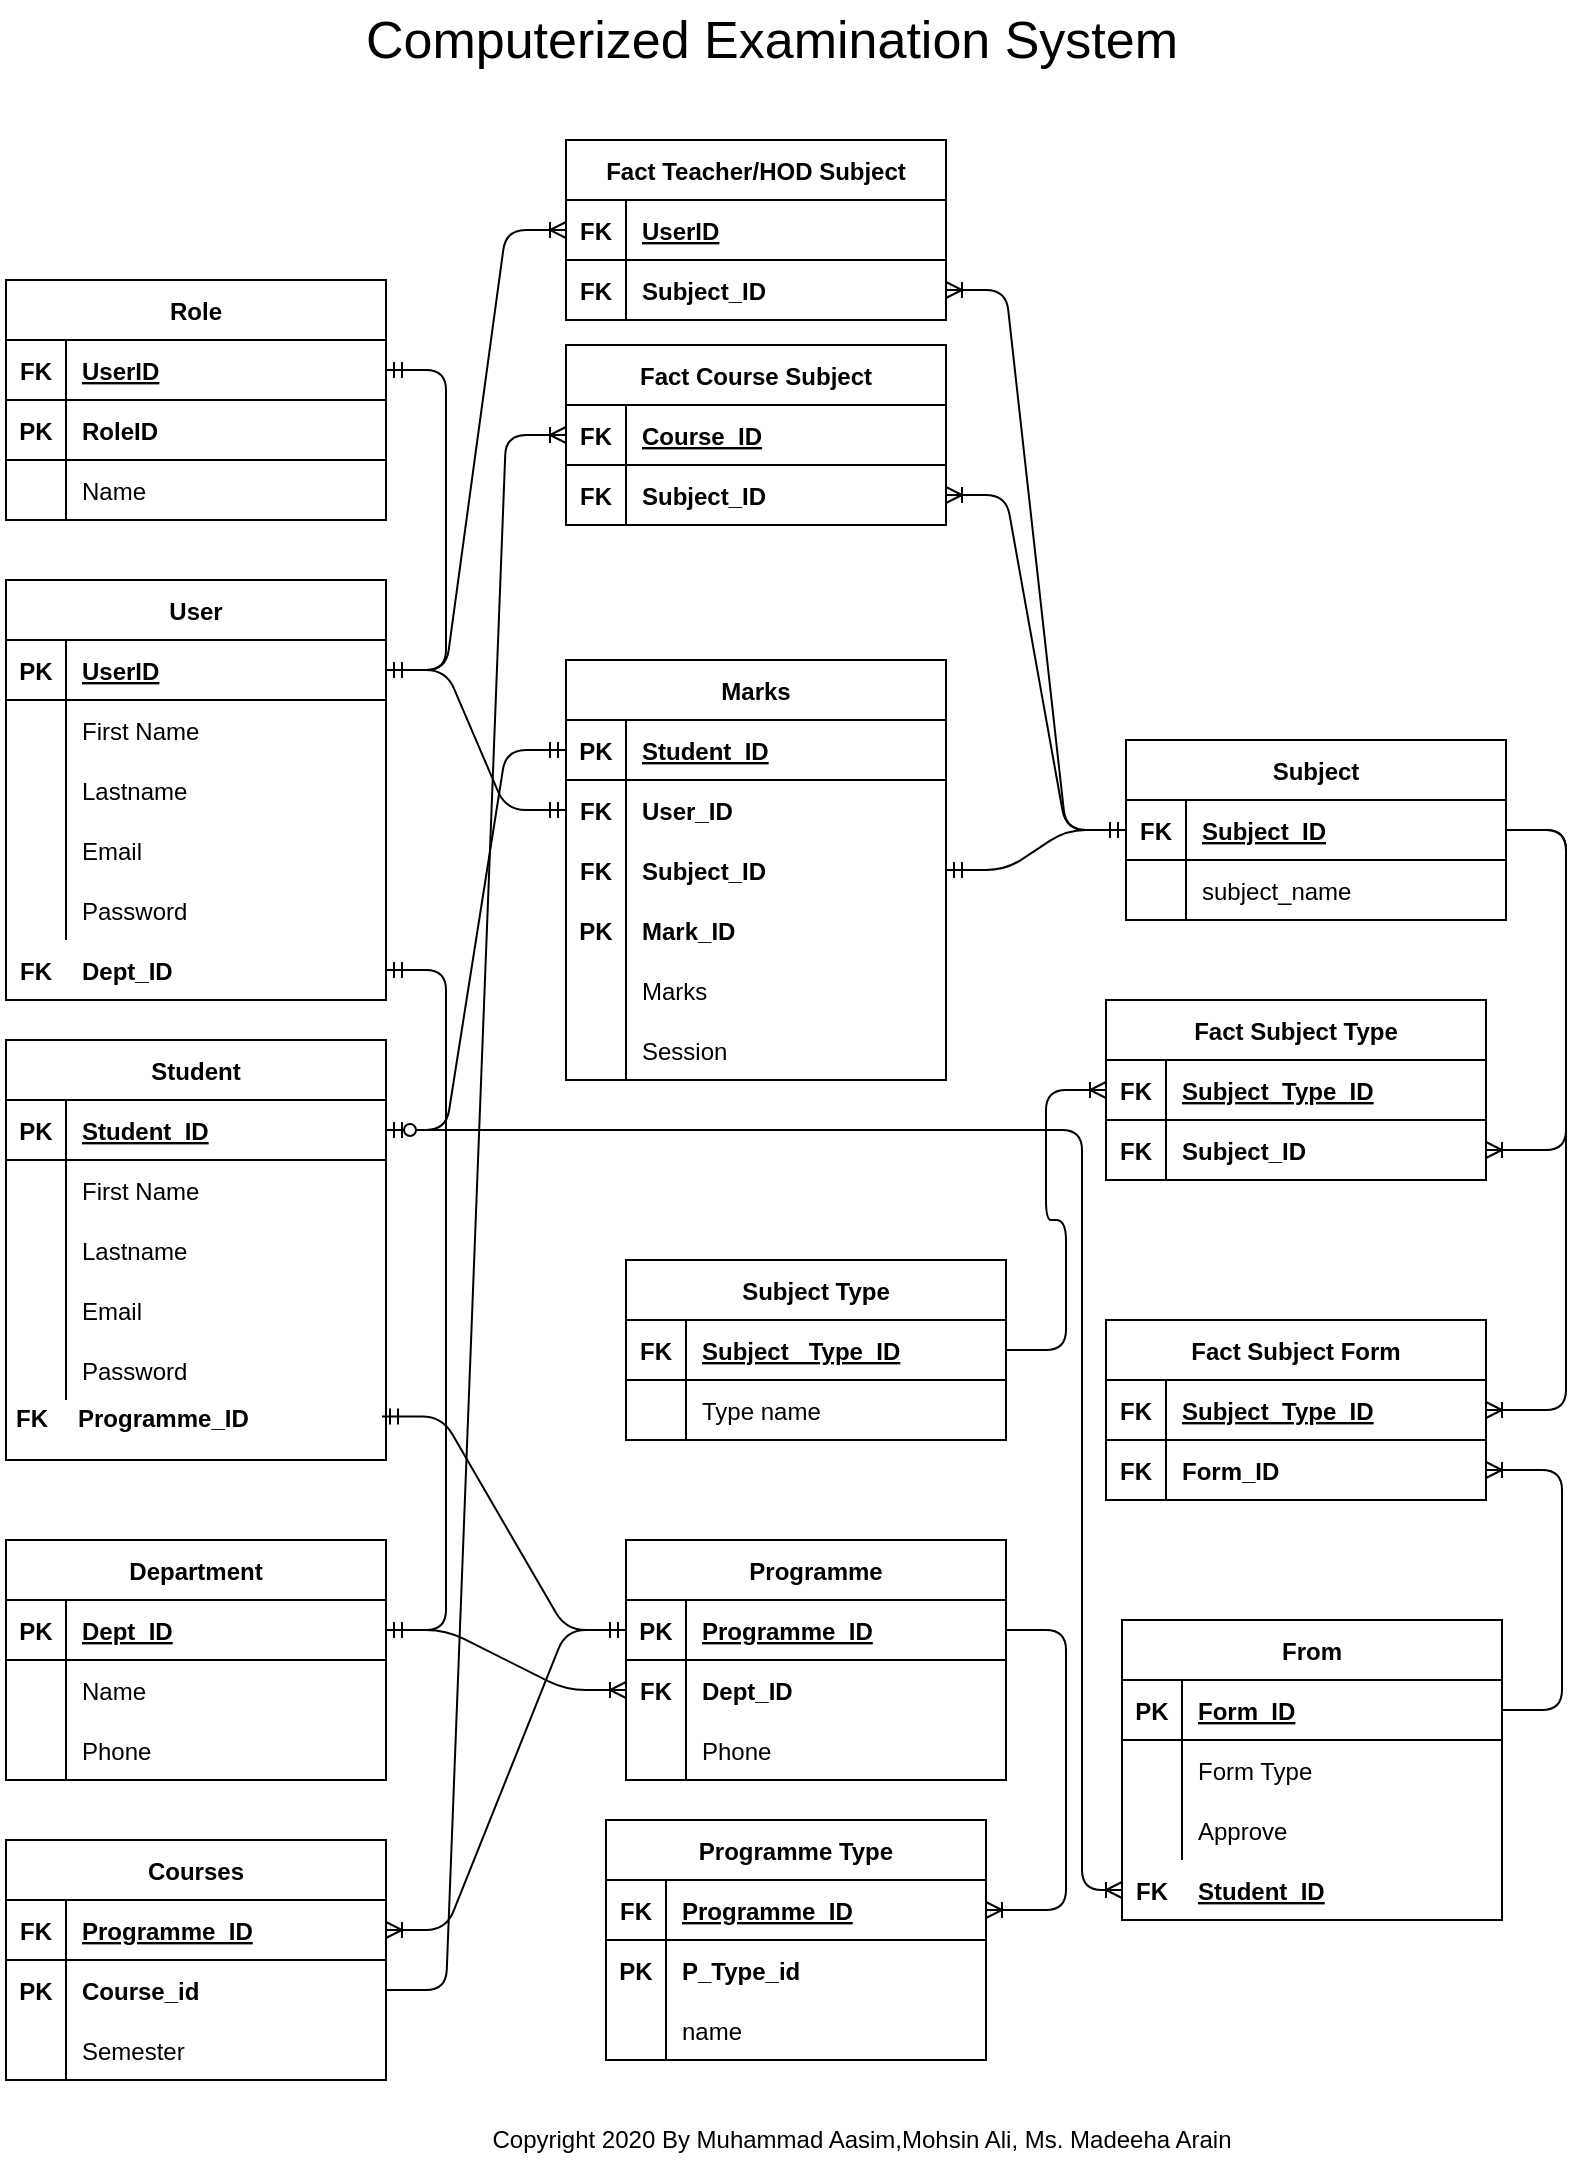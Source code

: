 <mxfile version="13.9.5" type="device"><diagram id="IFfvLTdVFarh4xmx0HeU" name="Page-1"><mxGraphModel dx="1106" dy="1825" grid="1" gridSize="10" guides="1" tooltips="1" connect="1" arrows="1" fold="1" page="1" pageScale="1" pageWidth="850" pageHeight="1100" math="0" shadow="0"><root><mxCell id="0"/><mxCell id="1" parent="0"/><mxCell id="wQqwlKFF_hwplh20HRCs-46" value="" style="group" parent="1" vertex="1" connectable="0"><mxGeometry x="53" y="-950" width="190" height="155" as="geometry"/></mxCell><mxCell id="wQqwlKFF_hwplh20HRCs-32" value="Role" style="shape=table;startSize=30;container=1;collapsible=1;childLayout=tableLayout;fixedRows=1;rowLines=0;fontStyle=1;align=center;resizeLast=1;" parent="wQqwlKFF_hwplh20HRCs-46" vertex="1"><mxGeometry width="190" height="120" as="geometry"/></mxCell><mxCell id="wQqwlKFF_hwplh20HRCs-33" value="" style="shape=partialRectangle;collapsible=0;dropTarget=0;pointerEvents=0;fillColor=none;top=0;left=0;bottom=1;right=0;points=[[0,0.5],[1,0.5]];portConstraint=eastwest;" parent="wQqwlKFF_hwplh20HRCs-32" vertex="1"><mxGeometry y="30" width="190" height="30" as="geometry"/></mxCell><mxCell id="wQqwlKFF_hwplh20HRCs-34" value="FK" style="shape=partialRectangle;connectable=0;fillColor=none;top=0;left=0;bottom=0;right=0;fontStyle=1;overflow=hidden;" parent="wQqwlKFF_hwplh20HRCs-33" vertex="1"><mxGeometry width="30" height="30" as="geometry"/></mxCell><mxCell id="wQqwlKFF_hwplh20HRCs-35" value="UserID" style="shape=partialRectangle;connectable=0;fillColor=none;top=0;left=0;bottom=0;right=0;align=left;spacingLeft=6;fontStyle=5;overflow=hidden;" parent="wQqwlKFF_hwplh20HRCs-33" vertex="1"><mxGeometry x="30" width="160" height="30" as="geometry"/></mxCell><mxCell id="wQqwlKFF_hwplh20HRCs-36" value="" style="shape=partialRectangle;collapsible=0;dropTarget=0;pointerEvents=0;fillColor=none;top=0;left=0;bottom=0;right=0;points=[[0,0.5],[1,0.5]];portConstraint=eastwest;" parent="wQqwlKFF_hwplh20HRCs-32" vertex="1"><mxGeometry y="60" width="190" height="30" as="geometry"/></mxCell><mxCell id="wQqwlKFF_hwplh20HRCs-37" value="PK" style="shape=partialRectangle;connectable=0;fillColor=none;top=0;left=0;bottom=0;right=0;editable=1;overflow=hidden;fontStyle=1" parent="wQqwlKFF_hwplh20HRCs-36" vertex="1"><mxGeometry width="30" height="30" as="geometry"/></mxCell><mxCell id="wQqwlKFF_hwplh20HRCs-38" value="RoleID" style="shape=partialRectangle;connectable=0;fillColor=none;top=0;left=0;bottom=0;right=0;align=left;spacingLeft=6;overflow=hidden;fontStyle=1" parent="wQqwlKFF_hwplh20HRCs-36" vertex="1"><mxGeometry x="30" width="160" height="30" as="geometry"/></mxCell><mxCell id="wQqwlKFF_hwplh20HRCs-39" value="" style="shape=partialRectangle;collapsible=0;dropTarget=0;pointerEvents=0;fillColor=none;top=0;left=0;bottom=0;right=0;points=[[0,0.5],[1,0.5]];portConstraint=eastwest;" parent="wQqwlKFF_hwplh20HRCs-32" vertex="1"><mxGeometry y="90" width="190" height="30" as="geometry"/></mxCell><mxCell id="wQqwlKFF_hwplh20HRCs-40" value="" style="shape=partialRectangle;connectable=0;fillColor=none;top=0;left=0;bottom=0;right=0;editable=1;overflow=hidden;" parent="wQqwlKFF_hwplh20HRCs-39" vertex="1"><mxGeometry width="30" height="30" as="geometry"/></mxCell><mxCell id="wQqwlKFF_hwplh20HRCs-41" value="Name" style="shape=partialRectangle;connectable=0;fillColor=none;top=0;left=0;bottom=0;right=0;align=left;spacingLeft=6;overflow=hidden;" parent="wQqwlKFF_hwplh20HRCs-39" vertex="1"><mxGeometry x="30" width="160" height="30" as="geometry"/></mxCell><mxCell id="wQqwlKFF_hwplh20HRCs-45" value="" style="line;strokeWidth=1;rotatable=0;dashed=0;labelPosition=right;align=left;verticalAlign=middle;spacingTop=0;spacingLeft=6;points=[];portConstraint=eastwest;" parent="wQqwlKFF_hwplh20HRCs-46" vertex="1"><mxGeometry y="25" width="190" height="130" as="geometry"/></mxCell><mxCell id="wQqwlKFF_hwplh20HRCs-48" value="" style="edgeStyle=entityRelationEdgeStyle;fontSize=12;html=1;endArrow=ERmandOne;startArrow=ERmandOne;" parent="1" source="wQqwlKFF_hwplh20HRCs-20" target="wQqwlKFF_hwplh20HRCs-33" edge="1"><mxGeometry width="100" height="100" relative="1" as="geometry"><mxPoint x="363" y="122" as="sourcePoint"/><mxPoint x="463" y="22" as="targetPoint"/></mxGeometry></mxCell><mxCell id="wQqwlKFF_hwplh20HRCs-49" value="Department" style="shape=table;startSize=30;container=1;collapsible=1;childLayout=tableLayout;fixedRows=1;rowLines=0;fontStyle=1;align=center;resizeLast=1;" parent="1" vertex="1"><mxGeometry x="53" y="-320" width="190" height="120" as="geometry"/></mxCell><mxCell id="wQqwlKFF_hwplh20HRCs-50" value="" style="shape=partialRectangle;collapsible=0;dropTarget=0;pointerEvents=0;fillColor=none;top=0;left=0;bottom=1;right=0;points=[[0,0.5],[1,0.5]];portConstraint=eastwest;" parent="wQqwlKFF_hwplh20HRCs-49" vertex="1"><mxGeometry y="30" width="190" height="30" as="geometry"/></mxCell><mxCell id="wQqwlKFF_hwplh20HRCs-51" value="PK" style="shape=partialRectangle;connectable=0;fillColor=none;top=0;left=0;bottom=0;right=0;fontStyle=1;overflow=hidden;" parent="wQqwlKFF_hwplh20HRCs-50" vertex="1"><mxGeometry width="30" height="30" as="geometry"/></mxCell><mxCell id="wQqwlKFF_hwplh20HRCs-52" value="Dept_ID" style="shape=partialRectangle;connectable=0;fillColor=none;top=0;left=0;bottom=0;right=0;align=left;spacingLeft=6;fontStyle=5;overflow=hidden;" parent="wQqwlKFF_hwplh20HRCs-50" vertex="1"><mxGeometry x="30" width="160" height="30" as="geometry"/></mxCell><mxCell id="wQqwlKFF_hwplh20HRCs-53" value="" style="shape=partialRectangle;collapsible=0;dropTarget=0;pointerEvents=0;fillColor=none;top=0;left=0;bottom=0;right=0;points=[[0,0.5],[1,0.5]];portConstraint=eastwest;" parent="wQqwlKFF_hwplh20HRCs-49" vertex="1"><mxGeometry y="60" width="190" height="30" as="geometry"/></mxCell><mxCell id="wQqwlKFF_hwplh20HRCs-54" value="" style="shape=partialRectangle;connectable=0;fillColor=none;top=0;left=0;bottom=0;right=0;editable=1;overflow=hidden;" parent="wQqwlKFF_hwplh20HRCs-53" vertex="1"><mxGeometry width="30" height="30" as="geometry"/></mxCell><mxCell id="wQqwlKFF_hwplh20HRCs-55" value="Name" style="shape=partialRectangle;connectable=0;fillColor=none;top=0;left=0;bottom=0;right=0;align=left;spacingLeft=6;overflow=hidden;" parent="wQqwlKFF_hwplh20HRCs-53" vertex="1"><mxGeometry x="30" width="160" height="30" as="geometry"/></mxCell><mxCell id="wQqwlKFF_hwplh20HRCs-59" value="" style="shape=partialRectangle;collapsible=0;dropTarget=0;pointerEvents=0;fillColor=none;top=0;left=0;bottom=0;right=0;points=[[0,0.5],[1,0.5]];portConstraint=eastwest;" parent="wQqwlKFF_hwplh20HRCs-49" vertex="1"><mxGeometry y="90" width="190" height="30" as="geometry"/></mxCell><mxCell id="wQqwlKFF_hwplh20HRCs-60" value="" style="shape=partialRectangle;connectable=0;fillColor=none;top=0;left=0;bottom=0;right=0;editable=1;overflow=hidden;" parent="wQqwlKFF_hwplh20HRCs-59" vertex="1"><mxGeometry width="30" height="30" as="geometry"/></mxCell><mxCell id="wQqwlKFF_hwplh20HRCs-61" value="Phone" style="shape=partialRectangle;connectable=0;fillColor=none;top=0;left=0;bottom=0;right=0;align=left;spacingLeft=6;overflow=hidden;" parent="wQqwlKFF_hwplh20HRCs-59" vertex="1"><mxGeometry x="30" width="160" height="30" as="geometry"/></mxCell><mxCell id="wQqwlKFF_hwplh20HRCs-71" value="" style="edgeStyle=entityRelationEdgeStyle;fontSize=12;html=1;endArrow=ERmandOne;startArrow=ERmandOne;" parent="1" source="wQqwlKFF_hwplh20HRCs-68" target="wQqwlKFF_hwplh20HRCs-50" edge="1"><mxGeometry width="100" height="100" relative="1" as="geometry"><mxPoint x="223" y="-33" as="sourcePoint"/><mxPoint x="283" y="-33" as="targetPoint"/></mxGeometry></mxCell><mxCell id="wQqwlKFF_hwplh20HRCs-72" value="Programme" style="shape=table;startSize=30;container=1;collapsible=1;childLayout=tableLayout;fixedRows=1;rowLines=0;fontStyle=1;align=center;resizeLast=1;" parent="1" vertex="1"><mxGeometry x="363" y="-320" width="190" height="120" as="geometry"/></mxCell><mxCell id="wQqwlKFF_hwplh20HRCs-73" value="" style="shape=partialRectangle;collapsible=0;dropTarget=0;pointerEvents=0;fillColor=none;top=0;left=0;bottom=1;right=0;points=[[0,0.5],[1,0.5]];portConstraint=eastwest;" parent="wQqwlKFF_hwplh20HRCs-72" vertex="1"><mxGeometry y="30" width="190" height="30" as="geometry"/></mxCell><mxCell id="wQqwlKFF_hwplh20HRCs-74" value="PK" style="shape=partialRectangle;connectable=0;fillColor=none;top=0;left=0;bottom=0;right=0;fontStyle=1;overflow=hidden;" parent="wQqwlKFF_hwplh20HRCs-73" vertex="1"><mxGeometry width="30" height="30" as="geometry"/></mxCell><mxCell id="wQqwlKFF_hwplh20HRCs-75" value="Programme_ID" style="shape=partialRectangle;connectable=0;fillColor=none;top=0;left=0;bottom=0;right=0;align=left;spacingLeft=6;fontStyle=5;overflow=hidden;" parent="wQqwlKFF_hwplh20HRCs-73" vertex="1"><mxGeometry x="30" width="160" height="30" as="geometry"/></mxCell><mxCell id="wQqwlKFF_hwplh20HRCs-76" value="" style="shape=partialRectangle;collapsible=0;dropTarget=0;pointerEvents=0;fillColor=none;top=0;left=0;bottom=0;right=0;points=[[0,0.5],[1,0.5]];portConstraint=eastwest;fontStyle=1" parent="wQqwlKFF_hwplh20HRCs-72" vertex="1"><mxGeometry y="60" width="190" height="30" as="geometry"/></mxCell><mxCell id="wQqwlKFF_hwplh20HRCs-77" value="FK" style="shape=partialRectangle;connectable=0;fillColor=none;top=0;left=0;bottom=0;right=0;editable=1;overflow=hidden;fontStyle=1" parent="wQqwlKFF_hwplh20HRCs-76" vertex="1"><mxGeometry width="30" height="30" as="geometry"/></mxCell><mxCell id="wQqwlKFF_hwplh20HRCs-78" value="Dept_ID" style="shape=partialRectangle;connectable=0;fillColor=none;top=0;left=0;bottom=0;right=0;align=left;spacingLeft=6;overflow=hidden;fontStyle=1" parent="wQqwlKFF_hwplh20HRCs-76" vertex="1"><mxGeometry x="30" width="160" height="30" as="geometry"/></mxCell><mxCell id="wQqwlKFF_hwplh20HRCs-79" value="" style="shape=partialRectangle;collapsible=0;dropTarget=0;pointerEvents=0;fillColor=none;top=0;left=0;bottom=0;right=0;points=[[0,0.5],[1,0.5]];portConstraint=eastwest;" parent="wQqwlKFF_hwplh20HRCs-72" vertex="1"><mxGeometry y="90" width="190" height="30" as="geometry"/></mxCell><mxCell id="wQqwlKFF_hwplh20HRCs-80" value="" style="shape=partialRectangle;connectable=0;fillColor=none;top=0;left=0;bottom=0;right=0;editable=1;overflow=hidden;" parent="wQqwlKFF_hwplh20HRCs-79" vertex="1"><mxGeometry width="30" height="30" as="geometry"/></mxCell><mxCell id="wQqwlKFF_hwplh20HRCs-81" value="Phone" style="shape=partialRectangle;connectable=0;fillColor=none;top=0;left=0;bottom=0;right=0;align=left;spacingLeft=6;overflow=hidden;" parent="wQqwlKFF_hwplh20HRCs-79" vertex="1"><mxGeometry x="30" width="160" height="30" as="geometry"/></mxCell><mxCell id="wQqwlKFF_hwplh20HRCs-82" value="" style="edgeStyle=entityRelationEdgeStyle;fontSize=12;html=1;endArrow=ERoneToMany;" parent="1" source="wQqwlKFF_hwplh20HRCs-50" target="wQqwlKFF_hwplh20HRCs-76" edge="1"><mxGeometry width="100" height="100" relative="1" as="geometry"><mxPoint x="363" y="262" as="sourcePoint"/><mxPoint x="463" y="162" as="targetPoint"/></mxGeometry></mxCell><mxCell id="wQqwlKFF_hwplh20HRCs-99" value="" style="group" parent="1" vertex="1" connectable="0"><mxGeometry x="53" y="-800" width="190" height="210" as="geometry"/></mxCell><mxCell id="wQqwlKFF_hwplh20HRCs-19" value="User" style="shape=table;startSize=30;container=1;collapsible=1;childLayout=tableLayout;fixedRows=1;rowLines=0;fontStyle=1;align=center;resizeLast=1;" parent="wQqwlKFF_hwplh20HRCs-99" vertex="1"><mxGeometry width="190" height="210" as="geometry"/></mxCell><mxCell id="wQqwlKFF_hwplh20HRCs-20" value="" style="shape=partialRectangle;collapsible=0;dropTarget=0;pointerEvents=0;fillColor=none;top=0;left=0;bottom=1;right=0;points=[[0,0.5],[1,0.5]];portConstraint=eastwest;" parent="wQqwlKFF_hwplh20HRCs-19" vertex="1"><mxGeometry y="30" width="190" height="30" as="geometry"/></mxCell><mxCell id="wQqwlKFF_hwplh20HRCs-21" value="PK" style="shape=partialRectangle;connectable=0;fillColor=none;top=0;left=0;bottom=0;right=0;fontStyle=1;overflow=hidden;" parent="wQqwlKFF_hwplh20HRCs-20" vertex="1"><mxGeometry width="30" height="30" as="geometry"/></mxCell><mxCell id="wQqwlKFF_hwplh20HRCs-22" value="UserID" style="shape=partialRectangle;connectable=0;fillColor=none;top=0;left=0;bottom=0;right=0;align=left;spacingLeft=6;fontStyle=5;overflow=hidden;" parent="wQqwlKFF_hwplh20HRCs-20" vertex="1"><mxGeometry x="30" width="160" height="30" as="geometry"/></mxCell><mxCell id="wQqwlKFF_hwplh20HRCs-23" value="" style="shape=partialRectangle;collapsible=0;dropTarget=0;pointerEvents=0;fillColor=none;top=0;left=0;bottom=0;right=0;points=[[0,0.5],[1,0.5]];portConstraint=eastwest;" parent="wQqwlKFF_hwplh20HRCs-19" vertex="1"><mxGeometry y="60" width="190" height="30" as="geometry"/></mxCell><mxCell id="wQqwlKFF_hwplh20HRCs-24" value="" style="shape=partialRectangle;connectable=0;fillColor=none;top=0;left=0;bottom=0;right=0;editable=1;overflow=hidden;" parent="wQqwlKFF_hwplh20HRCs-23" vertex="1"><mxGeometry width="30" height="30" as="geometry"/></mxCell><mxCell id="wQqwlKFF_hwplh20HRCs-25" value="First Name" style="shape=partialRectangle;connectable=0;fillColor=none;top=0;left=0;bottom=0;right=0;align=left;spacingLeft=6;overflow=hidden;" parent="wQqwlKFF_hwplh20HRCs-23" vertex="1"><mxGeometry x="30" width="160" height="30" as="geometry"/></mxCell><mxCell id="wQqwlKFF_hwplh20HRCs-26" value="" style="shape=partialRectangle;collapsible=0;dropTarget=0;pointerEvents=0;fillColor=none;top=0;left=0;bottom=0;right=0;points=[[0,0.5],[1,0.5]];portConstraint=eastwest;" parent="wQqwlKFF_hwplh20HRCs-19" vertex="1"><mxGeometry y="90" width="190" height="30" as="geometry"/></mxCell><mxCell id="wQqwlKFF_hwplh20HRCs-27" value="" style="shape=partialRectangle;connectable=0;fillColor=none;top=0;left=0;bottom=0;right=0;editable=1;overflow=hidden;" parent="wQqwlKFF_hwplh20HRCs-26" vertex="1"><mxGeometry width="30" height="30" as="geometry"/></mxCell><mxCell id="wQqwlKFF_hwplh20HRCs-28" value="Lastname" style="shape=partialRectangle;connectable=0;fillColor=none;top=0;left=0;bottom=0;right=0;align=left;spacingLeft=6;overflow=hidden;" parent="wQqwlKFF_hwplh20HRCs-26" vertex="1"><mxGeometry x="30" width="160" height="30" as="geometry"/></mxCell><mxCell id="wQqwlKFF_hwplh20HRCs-42" value="" style="shape=partialRectangle;collapsible=0;dropTarget=0;pointerEvents=0;fillColor=none;top=0;left=0;bottom=0;right=0;points=[[0,0.5],[1,0.5]];portConstraint=eastwest;" parent="wQqwlKFF_hwplh20HRCs-19" vertex="1"><mxGeometry y="120" width="190" height="30" as="geometry"/></mxCell><mxCell id="wQqwlKFF_hwplh20HRCs-43" value="" style="shape=partialRectangle;connectable=0;fillColor=none;top=0;left=0;bottom=0;right=0;editable=1;overflow=hidden;" parent="wQqwlKFF_hwplh20HRCs-42" vertex="1"><mxGeometry width="30" height="30" as="geometry"/></mxCell><mxCell id="wQqwlKFF_hwplh20HRCs-44" value="Email" style="shape=partialRectangle;connectable=0;fillColor=none;top=0;left=0;bottom=0;right=0;align=left;spacingLeft=6;overflow=hidden;" parent="wQqwlKFF_hwplh20HRCs-42" vertex="1"><mxGeometry x="30" width="160" height="30" as="geometry"/></mxCell><mxCell id="wQqwlKFF_hwplh20HRCs-29" value="" style="shape=partialRectangle;collapsible=0;dropTarget=0;pointerEvents=0;fillColor=none;top=0;left=0;bottom=0;right=0;points=[[0,0.5],[1,0.5]];portConstraint=eastwest;" parent="wQqwlKFF_hwplh20HRCs-19" vertex="1"><mxGeometry y="150" width="190" height="30" as="geometry"/></mxCell><mxCell id="wQqwlKFF_hwplh20HRCs-30" value="" style="shape=partialRectangle;connectable=0;fillColor=none;top=0;left=0;bottom=0;right=0;editable=1;overflow=hidden;" parent="wQqwlKFF_hwplh20HRCs-29" vertex="1"><mxGeometry width="30" height="30" as="geometry"/></mxCell><mxCell id="wQqwlKFF_hwplh20HRCs-31" value="Password" style="shape=partialRectangle;connectable=0;fillColor=none;top=0;left=0;bottom=0;right=0;align=left;spacingLeft=6;overflow=hidden;" parent="wQqwlKFF_hwplh20HRCs-29" vertex="1"><mxGeometry x="30" width="160" height="30" as="geometry"/></mxCell><mxCell id="wQqwlKFF_hwplh20HRCs-68" value="" style="shape=partialRectangle;collapsible=0;dropTarget=0;pointerEvents=0;fillColor=none;top=0;left=0;bottom=0;right=0;points=[[0,0.5],[1,0.5]];portConstraint=eastwest;fontStyle=1" parent="wQqwlKFF_hwplh20HRCs-99" vertex="1"><mxGeometry y="180" width="190" height="30" as="geometry"/></mxCell><mxCell id="wQqwlKFF_hwplh20HRCs-69" value="FK" style="shape=partialRectangle;connectable=0;fillColor=none;top=0;left=0;bottom=0;right=0;editable=1;overflow=hidden;fontStyle=1" parent="wQqwlKFF_hwplh20HRCs-68" vertex="1"><mxGeometry width="30" height="30" as="geometry"/></mxCell><mxCell id="wQqwlKFF_hwplh20HRCs-70" value="Dept_ID" style="shape=partialRectangle;connectable=0;fillColor=none;top=0;left=0;bottom=0;right=0;align=left;spacingLeft=6;overflow=hidden;fontStyle=1" parent="wQqwlKFF_hwplh20HRCs-68" vertex="1"><mxGeometry x="30" width="160" height="30" as="geometry"/></mxCell><mxCell id="wQqwlKFF_hwplh20HRCs-120" value="" style="edgeStyle=entityRelationEdgeStyle;fontSize=12;html=1;endArrow=ERmandOne;startArrow=ERmandOne;" parent="1" source="wQqwlKFF_hwplh20HRCs-73" target="wQqwlKFF_hwplh20HRCs-117" edge="1"><mxGeometry width="100" height="100" relative="1" as="geometry"><mxPoint x="483" y="272" as="sourcePoint"/><mxPoint x="583" y="172" as="targetPoint"/></mxGeometry></mxCell><mxCell id="oOTCD8cNQhU1V3plI_-g-1" value="Programme Type" style="shape=table;startSize=30;container=1;collapsible=1;childLayout=tableLayout;fixedRows=1;rowLines=0;fontStyle=1;align=center;resizeLast=1;" parent="1" vertex="1"><mxGeometry x="353" y="-180" width="190" height="120" as="geometry"/></mxCell><mxCell id="oOTCD8cNQhU1V3plI_-g-2" value="" style="shape=partialRectangle;collapsible=0;dropTarget=0;pointerEvents=0;fillColor=none;top=0;left=0;bottom=1;right=0;points=[[0,0.5],[1,0.5]];portConstraint=eastwest;" parent="oOTCD8cNQhU1V3plI_-g-1" vertex="1"><mxGeometry y="30" width="190" height="30" as="geometry"/></mxCell><mxCell id="oOTCD8cNQhU1V3plI_-g-3" value="FK" style="shape=partialRectangle;connectable=0;fillColor=none;top=0;left=0;bottom=0;right=0;fontStyle=1;overflow=hidden;" parent="oOTCD8cNQhU1V3plI_-g-2" vertex="1"><mxGeometry width="30" height="30" as="geometry"/></mxCell><mxCell id="oOTCD8cNQhU1V3plI_-g-4" value="Programme_ID" style="shape=partialRectangle;connectable=0;fillColor=none;top=0;left=0;bottom=0;right=0;align=left;spacingLeft=6;fontStyle=5;overflow=hidden;" parent="oOTCD8cNQhU1V3plI_-g-2" vertex="1"><mxGeometry x="30" width="160" height="30" as="geometry"/></mxCell><mxCell id="oOTCD8cNQhU1V3plI_-g-5" value="" style="shape=partialRectangle;collapsible=0;dropTarget=0;pointerEvents=0;fillColor=none;top=0;left=0;bottom=0;right=0;points=[[0,0.5],[1,0.5]];portConstraint=eastwest;fontStyle=1" parent="oOTCD8cNQhU1V3plI_-g-1" vertex="1"><mxGeometry y="60" width="190" height="30" as="geometry"/></mxCell><mxCell id="oOTCD8cNQhU1V3plI_-g-6" value="PK" style="shape=partialRectangle;connectable=0;fillColor=none;top=0;left=0;bottom=0;right=0;editable=1;overflow=hidden;fontStyle=1" parent="oOTCD8cNQhU1V3plI_-g-5" vertex="1"><mxGeometry width="30" height="30" as="geometry"/></mxCell><mxCell id="oOTCD8cNQhU1V3plI_-g-7" value="P_Type_id" style="shape=partialRectangle;connectable=0;fillColor=none;top=0;left=0;bottom=0;right=0;align=left;spacingLeft=6;overflow=hidden;fontStyle=1" parent="oOTCD8cNQhU1V3plI_-g-5" vertex="1"><mxGeometry x="30" width="160" height="30" as="geometry"/></mxCell><mxCell id="oOTCD8cNQhU1V3plI_-g-8" value="" style="shape=partialRectangle;collapsible=0;dropTarget=0;pointerEvents=0;fillColor=none;top=0;left=0;bottom=0;right=0;points=[[0,0.5],[1,0.5]];portConstraint=eastwest;" parent="oOTCD8cNQhU1V3plI_-g-1" vertex="1"><mxGeometry y="90" width="190" height="30" as="geometry"/></mxCell><mxCell id="oOTCD8cNQhU1V3plI_-g-9" value="" style="shape=partialRectangle;connectable=0;fillColor=none;top=0;left=0;bottom=0;right=0;editable=1;overflow=hidden;" parent="oOTCD8cNQhU1V3plI_-g-8" vertex="1"><mxGeometry width="30" height="30" as="geometry"/></mxCell><mxCell id="oOTCD8cNQhU1V3plI_-g-10" value="name" style="shape=partialRectangle;connectable=0;fillColor=none;top=0;left=0;bottom=0;right=0;align=left;spacingLeft=6;overflow=hidden;" parent="oOTCD8cNQhU1V3plI_-g-8" vertex="1"><mxGeometry x="30" width="160" height="30" as="geometry"/></mxCell><mxCell id="oOTCD8cNQhU1V3plI_-g-11" value="" style="edgeStyle=entityRelationEdgeStyle;fontSize=12;html=1;endArrow=ERoneToMany;" parent="1" source="wQqwlKFF_hwplh20HRCs-73" target="oOTCD8cNQhU1V3plI_-g-2" edge="1"><mxGeometry width="100" height="100" relative="1" as="geometry"><mxPoint x="473" y="232" as="sourcePoint"/><mxPoint x="573" y="132" as="targetPoint"/></mxGeometry></mxCell><mxCell id="oOTCD8cNQhU1V3plI_-g-12" value="Courses" style="shape=table;startSize=30;container=1;collapsible=1;childLayout=tableLayout;fixedRows=1;rowLines=0;fontStyle=1;align=center;resizeLast=1;" parent="1" vertex="1"><mxGeometry x="53" y="-170" width="190" height="120" as="geometry"/></mxCell><mxCell id="oOTCD8cNQhU1V3plI_-g-13" value="" style="shape=partialRectangle;collapsible=0;dropTarget=0;pointerEvents=0;fillColor=none;top=0;left=0;bottom=1;right=0;points=[[0,0.5],[1,0.5]];portConstraint=eastwest;" parent="oOTCD8cNQhU1V3plI_-g-12" vertex="1"><mxGeometry y="30" width="190" height="30" as="geometry"/></mxCell><mxCell id="oOTCD8cNQhU1V3plI_-g-14" value="FK" style="shape=partialRectangle;connectable=0;fillColor=none;top=0;left=0;bottom=0;right=0;fontStyle=1;overflow=hidden;" parent="oOTCD8cNQhU1V3plI_-g-13" vertex="1"><mxGeometry width="30" height="30" as="geometry"/></mxCell><mxCell id="oOTCD8cNQhU1V3plI_-g-15" value="Programme_ID" style="shape=partialRectangle;connectable=0;fillColor=none;top=0;left=0;bottom=0;right=0;align=left;spacingLeft=6;fontStyle=5;overflow=hidden;" parent="oOTCD8cNQhU1V3plI_-g-13" vertex="1"><mxGeometry x="30" width="160" height="30" as="geometry"/></mxCell><mxCell id="oOTCD8cNQhU1V3plI_-g-16" value="" style="shape=partialRectangle;collapsible=0;dropTarget=0;pointerEvents=0;fillColor=none;top=0;left=0;bottom=0;right=0;points=[[0,0.5],[1,0.5]];portConstraint=eastwest;fontStyle=1" parent="oOTCD8cNQhU1V3plI_-g-12" vertex="1"><mxGeometry y="60" width="190" height="30" as="geometry"/></mxCell><mxCell id="oOTCD8cNQhU1V3plI_-g-17" value="PK" style="shape=partialRectangle;connectable=0;fillColor=none;top=0;left=0;bottom=0;right=0;editable=1;overflow=hidden;fontStyle=1" parent="oOTCD8cNQhU1V3plI_-g-16" vertex="1"><mxGeometry width="30" height="30" as="geometry"/></mxCell><mxCell id="oOTCD8cNQhU1V3plI_-g-18" value="Course_id" style="shape=partialRectangle;connectable=0;fillColor=none;top=0;left=0;bottom=0;right=0;align=left;spacingLeft=6;overflow=hidden;fontStyle=1" parent="oOTCD8cNQhU1V3plI_-g-16" vertex="1"><mxGeometry x="30" width="160" height="30" as="geometry"/></mxCell><mxCell id="oOTCD8cNQhU1V3plI_-g-19" value="" style="shape=partialRectangle;collapsible=0;dropTarget=0;pointerEvents=0;fillColor=none;top=0;left=0;bottom=0;right=0;points=[[0,0.5],[1,0.5]];portConstraint=eastwest;" parent="oOTCD8cNQhU1V3plI_-g-12" vertex="1"><mxGeometry y="90" width="190" height="30" as="geometry"/></mxCell><mxCell id="oOTCD8cNQhU1V3plI_-g-20" value="" style="shape=partialRectangle;connectable=0;fillColor=none;top=0;left=0;bottom=0;right=0;editable=1;overflow=hidden;" parent="oOTCD8cNQhU1V3plI_-g-19" vertex="1"><mxGeometry width="30" height="30" as="geometry"/></mxCell><mxCell id="oOTCD8cNQhU1V3plI_-g-21" value="Semester" style="shape=partialRectangle;connectable=0;fillColor=none;top=0;left=0;bottom=0;right=0;align=left;spacingLeft=6;overflow=hidden;" parent="oOTCD8cNQhU1V3plI_-g-19" vertex="1"><mxGeometry x="30" width="160" height="30" as="geometry"/></mxCell><mxCell id="oOTCD8cNQhU1V3plI_-g-23" value="" style="edgeStyle=entityRelationEdgeStyle;fontSize=12;html=1;endArrow=ERoneToMany;" parent="1" source="wQqwlKFF_hwplh20HRCs-73" target="oOTCD8cNQhU1V3plI_-g-13" edge="1"><mxGeometry width="100" height="100" relative="1" as="geometry"><mxPoint x="413" y="472" as="sourcePoint"/><mxPoint x="513" y="372" as="targetPoint"/></mxGeometry></mxCell><mxCell id="oOTCD8cNQhU1V3plI_-g-24" value="Subject" style="shape=table;startSize=30;container=1;collapsible=1;childLayout=tableLayout;fixedRows=1;rowLines=0;fontStyle=1;align=center;resizeLast=1;" parent="1" vertex="1"><mxGeometry x="613" y="-720" width="190" height="90" as="geometry"/></mxCell><mxCell id="oOTCD8cNQhU1V3plI_-g-25" value="" style="shape=partialRectangle;collapsible=0;dropTarget=0;pointerEvents=0;fillColor=none;top=0;left=0;bottom=1;right=0;points=[[0,0.5],[1,0.5]];portConstraint=eastwest;" parent="oOTCD8cNQhU1V3plI_-g-24" vertex="1"><mxGeometry y="30" width="190" height="30" as="geometry"/></mxCell><mxCell id="oOTCD8cNQhU1V3plI_-g-26" value="FK" style="shape=partialRectangle;connectable=0;fillColor=none;top=0;left=0;bottom=0;right=0;fontStyle=1;overflow=hidden;" parent="oOTCD8cNQhU1V3plI_-g-25" vertex="1"><mxGeometry width="30" height="30" as="geometry"/></mxCell><mxCell id="oOTCD8cNQhU1V3plI_-g-27" value="Subject_ID" style="shape=partialRectangle;connectable=0;fillColor=none;top=0;left=0;bottom=0;right=0;align=left;spacingLeft=6;fontStyle=5;overflow=hidden;" parent="oOTCD8cNQhU1V3plI_-g-25" vertex="1"><mxGeometry x="30" width="160" height="30" as="geometry"/></mxCell><mxCell id="oOTCD8cNQhU1V3plI_-g-31" value="" style="shape=partialRectangle;collapsible=0;dropTarget=0;pointerEvents=0;fillColor=none;top=0;left=0;bottom=0;right=0;points=[[0,0.5],[1,0.5]];portConstraint=eastwest;" parent="oOTCD8cNQhU1V3plI_-g-24" vertex="1"><mxGeometry y="60" width="190" height="30" as="geometry"/></mxCell><mxCell id="oOTCD8cNQhU1V3plI_-g-32" value="" style="shape=partialRectangle;connectable=0;fillColor=none;top=0;left=0;bottom=0;right=0;editable=1;overflow=hidden;" parent="oOTCD8cNQhU1V3plI_-g-31" vertex="1"><mxGeometry width="30" height="30" as="geometry"/></mxCell><mxCell id="oOTCD8cNQhU1V3plI_-g-33" value="subject_name" style="shape=partialRectangle;connectable=0;fillColor=none;top=0;left=0;bottom=0;right=0;align=left;spacingLeft=6;overflow=hidden;" parent="oOTCD8cNQhU1V3plI_-g-31" vertex="1"><mxGeometry x="30" width="160" height="30" as="geometry"/></mxCell><mxCell id="oOTCD8cNQhU1V3plI_-g-34" value="Fact Course Subject" style="shape=table;startSize=30;container=1;collapsible=1;childLayout=tableLayout;fixedRows=1;rowLines=0;fontStyle=1;align=center;resizeLast=1;" parent="1" vertex="1"><mxGeometry x="333" y="-917.5" width="190" height="90" as="geometry"/></mxCell><mxCell id="oOTCD8cNQhU1V3plI_-g-35" value="" style="shape=partialRectangle;collapsible=0;dropTarget=0;pointerEvents=0;fillColor=none;top=0;left=0;bottom=1;right=0;points=[[0,0.5],[1,0.5]];portConstraint=eastwest;" parent="oOTCD8cNQhU1V3plI_-g-34" vertex="1"><mxGeometry y="30" width="190" height="30" as="geometry"/></mxCell><mxCell id="oOTCD8cNQhU1V3plI_-g-36" value="FK" style="shape=partialRectangle;connectable=0;fillColor=none;top=0;left=0;bottom=0;right=0;fontStyle=1;overflow=hidden;" parent="oOTCD8cNQhU1V3plI_-g-35" vertex="1"><mxGeometry width="30" height="30" as="geometry"/></mxCell><mxCell id="oOTCD8cNQhU1V3plI_-g-37" value="Course_ID" style="shape=partialRectangle;connectable=0;fillColor=none;top=0;left=0;bottom=0;right=0;align=left;spacingLeft=6;fontStyle=5;overflow=hidden;" parent="oOTCD8cNQhU1V3plI_-g-35" vertex="1"><mxGeometry x="30" width="160" height="30" as="geometry"/></mxCell><mxCell id="oOTCD8cNQhU1V3plI_-g-38" value="" style="shape=partialRectangle;collapsible=0;dropTarget=0;pointerEvents=0;fillColor=none;top=0;left=0;bottom=0;right=0;points=[[0,0.5],[1,0.5]];portConstraint=eastwest;" parent="oOTCD8cNQhU1V3plI_-g-34" vertex="1"><mxGeometry y="60" width="190" height="30" as="geometry"/></mxCell><mxCell id="oOTCD8cNQhU1V3plI_-g-39" value="FK" style="shape=partialRectangle;connectable=0;fillColor=none;top=0;left=0;bottom=0;right=0;editable=1;overflow=hidden;fontStyle=1" parent="oOTCD8cNQhU1V3plI_-g-38" vertex="1"><mxGeometry width="30" height="30" as="geometry"/></mxCell><mxCell id="oOTCD8cNQhU1V3plI_-g-40" value="Subject_ID" style="shape=partialRectangle;connectable=0;fillColor=none;top=0;left=0;bottom=0;right=0;align=left;spacingLeft=6;overflow=hidden;fontStyle=1" parent="oOTCD8cNQhU1V3plI_-g-38" vertex="1"><mxGeometry x="30" width="160" height="30" as="geometry"/></mxCell><mxCell id="oOTCD8cNQhU1V3plI_-g-41" value="" style="edgeStyle=entityRelationEdgeStyle;fontSize=12;html=1;endArrow=ERoneToMany;" parent="1" source="oOTCD8cNQhU1V3plI_-g-25" target="oOTCD8cNQhU1V3plI_-g-38" edge="1"><mxGeometry width="100" height="100" relative="1" as="geometry"><mxPoint x="443" y="412" as="sourcePoint"/><mxPoint x="543" y="312" as="targetPoint"/></mxGeometry></mxCell><mxCell id="oOTCD8cNQhU1V3plI_-g-42" value="" style="edgeStyle=entityRelationEdgeStyle;fontSize=12;html=1;endArrow=ERoneToMany;" parent="1" source="oOTCD8cNQhU1V3plI_-g-16" target="oOTCD8cNQhU1V3plI_-g-35" edge="1"><mxGeometry width="100" height="100" relative="1" as="geometry"><mxPoint x="443" y="412" as="sourcePoint"/><mxPoint x="543" y="312" as="targetPoint"/></mxGeometry></mxCell><mxCell id="oOTCD8cNQhU1V3plI_-g-64" value="Fact Teacher/HOD Subject" style="shape=table;startSize=30;container=1;collapsible=1;childLayout=tableLayout;fixedRows=1;rowLines=0;fontStyle=1;align=center;resizeLast=1;" parent="1" vertex="1"><mxGeometry x="333" y="-1020" width="190" height="90" as="geometry"/></mxCell><mxCell id="oOTCD8cNQhU1V3plI_-g-65" value="" style="shape=partialRectangle;collapsible=0;dropTarget=0;pointerEvents=0;fillColor=none;top=0;left=0;bottom=1;right=0;points=[[0,0.5],[1,0.5]];portConstraint=eastwest;" parent="oOTCD8cNQhU1V3plI_-g-64" vertex="1"><mxGeometry y="30" width="190" height="30" as="geometry"/></mxCell><mxCell id="oOTCD8cNQhU1V3plI_-g-66" value="FK" style="shape=partialRectangle;connectable=0;fillColor=none;top=0;left=0;bottom=0;right=0;fontStyle=1;overflow=hidden;" parent="oOTCD8cNQhU1V3plI_-g-65" vertex="1"><mxGeometry width="30" height="30" as="geometry"/></mxCell><mxCell id="oOTCD8cNQhU1V3plI_-g-67" value="UserID" style="shape=partialRectangle;connectable=0;fillColor=none;top=0;left=0;bottom=0;right=0;align=left;spacingLeft=6;fontStyle=5;overflow=hidden;" parent="oOTCD8cNQhU1V3plI_-g-65" vertex="1"><mxGeometry x="30" width="160" height="30" as="geometry"/></mxCell><mxCell id="oOTCD8cNQhU1V3plI_-g-68" value="" style="shape=partialRectangle;collapsible=0;dropTarget=0;pointerEvents=0;fillColor=none;top=0;left=0;bottom=0;right=0;points=[[0,0.5],[1,0.5]];portConstraint=eastwest;" parent="oOTCD8cNQhU1V3plI_-g-64" vertex="1"><mxGeometry y="60" width="190" height="30" as="geometry"/></mxCell><mxCell id="oOTCD8cNQhU1V3plI_-g-69" value="FK" style="shape=partialRectangle;connectable=0;fillColor=none;top=0;left=0;bottom=0;right=0;editable=1;overflow=hidden;fontStyle=1" parent="oOTCD8cNQhU1V3plI_-g-68" vertex="1"><mxGeometry width="30" height="30" as="geometry"/></mxCell><mxCell id="oOTCD8cNQhU1V3plI_-g-70" value="Subject_ID" style="shape=partialRectangle;connectable=0;fillColor=none;top=0;left=0;bottom=0;right=0;align=left;spacingLeft=6;overflow=hidden;fontStyle=1" parent="oOTCD8cNQhU1V3plI_-g-68" vertex="1"><mxGeometry x="30" width="160" height="30" as="geometry"/></mxCell><mxCell id="oOTCD8cNQhU1V3plI_-g-71" value="" style="edgeStyle=entityRelationEdgeStyle;fontSize=12;html=1;endArrow=ERoneToMany;" parent="1" source="wQqwlKFF_hwplh20HRCs-20" target="oOTCD8cNQhU1V3plI_-g-65" edge="1"><mxGeometry width="100" height="100" relative="1" as="geometry"><mxPoint x="753" y="-805" as="sourcePoint"/><mxPoint x="523" y="472" as="targetPoint"/></mxGeometry></mxCell><mxCell id="oOTCD8cNQhU1V3plI_-g-72" value="" style="edgeStyle=entityRelationEdgeStyle;fontSize=12;html=1;endArrow=ERoneToMany;" parent="1" source="oOTCD8cNQhU1V3plI_-g-25" target="oOTCD8cNQhU1V3plI_-g-68" edge="1"><mxGeometry width="100" height="100" relative="1" as="geometry"><mxPoint x="423" y="572" as="sourcePoint"/><mxPoint x="523" y="472" as="targetPoint"/></mxGeometry></mxCell><mxCell id="oOTCD8cNQhU1V3plI_-g-73" value="Subject Type" style="shape=table;startSize=30;container=1;collapsible=1;childLayout=tableLayout;fixedRows=1;rowLines=0;fontStyle=1;align=center;resizeLast=1;" parent="1" vertex="1"><mxGeometry x="363" y="-460" width="190" height="90" as="geometry"/></mxCell><mxCell id="oOTCD8cNQhU1V3plI_-g-74" value="" style="shape=partialRectangle;collapsible=0;dropTarget=0;pointerEvents=0;fillColor=none;top=0;left=0;bottom=1;right=0;points=[[0,0.5],[1,0.5]];portConstraint=eastwest;" parent="oOTCD8cNQhU1V3plI_-g-73" vertex="1"><mxGeometry y="30" width="190" height="30" as="geometry"/></mxCell><mxCell id="oOTCD8cNQhU1V3plI_-g-75" value="FK" style="shape=partialRectangle;connectable=0;fillColor=none;top=0;left=0;bottom=0;right=0;fontStyle=1;overflow=hidden;" parent="oOTCD8cNQhU1V3plI_-g-74" vertex="1"><mxGeometry width="30" height="30" as="geometry"/></mxCell><mxCell id="oOTCD8cNQhU1V3plI_-g-76" value="Subject _Type_ID" style="shape=partialRectangle;connectable=0;fillColor=none;top=0;left=0;bottom=0;right=0;align=left;spacingLeft=6;fontStyle=5;overflow=hidden;" parent="oOTCD8cNQhU1V3plI_-g-74" vertex="1"><mxGeometry x="30" width="160" height="30" as="geometry"/></mxCell><mxCell id="oOTCD8cNQhU1V3plI_-g-77" value="" style="shape=partialRectangle;collapsible=0;dropTarget=0;pointerEvents=0;fillColor=none;top=0;left=0;bottom=0;right=0;points=[[0,0.5],[1,0.5]];portConstraint=eastwest;" parent="oOTCD8cNQhU1V3plI_-g-73" vertex="1"><mxGeometry y="60" width="190" height="30" as="geometry"/></mxCell><mxCell id="oOTCD8cNQhU1V3plI_-g-78" value="" style="shape=partialRectangle;connectable=0;fillColor=none;top=0;left=0;bottom=0;right=0;editable=1;overflow=hidden;" parent="oOTCD8cNQhU1V3plI_-g-77" vertex="1"><mxGeometry width="30" height="30" as="geometry"/></mxCell><mxCell id="oOTCD8cNQhU1V3plI_-g-79" value="Type name" style="shape=partialRectangle;connectable=0;fillColor=none;top=0;left=0;bottom=0;right=0;align=left;spacingLeft=6;overflow=hidden;" parent="oOTCD8cNQhU1V3plI_-g-77" vertex="1"><mxGeometry x="30" width="160" height="30" as="geometry"/></mxCell><mxCell id="oOTCD8cNQhU1V3plI_-g-80" value="Fact Subject Type" style="shape=table;startSize=30;container=1;collapsible=1;childLayout=tableLayout;fixedRows=1;rowLines=0;fontStyle=1;align=center;resizeLast=1;" parent="1" vertex="1"><mxGeometry x="603" y="-590" width="190" height="90" as="geometry"/></mxCell><mxCell id="oOTCD8cNQhU1V3plI_-g-81" value="" style="shape=partialRectangle;collapsible=0;dropTarget=0;pointerEvents=0;fillColor=none;top=0;left=0;bottom=1;right=0;points=[[0,0.5],[1,0.5]];portConstraint=eastwest;" parent="oOTCD8cNQhU1V3plI_-g-80" vertex="1"><mxGeometry y="30" width="190" height="30" as="geometry"/></mxCell><mxCell id="oOTCD8cNQhU1V3plI_-g-82" value="FK" style="shape=partialRectangle;connectable=0;fillColor=none;top=0;left=0;bottom=0;right=0;fontStyle=1;overflow=hidden;" parent="oOTCD8cNQhU1V3plI_-g-81" vertex="1"><mxGeometry width="30" height="30" as="geometry"/></mxCell><mxCell id="oOTCD8cNQhU1V3plI_-g-83" value="Subject_Type_ID" style="shape=partialRectangle;connectable=0;fillColor=none;top=0;left=0;bottom=0;right=0;align=left;spacingLeft=6;fontStyle=5;overflow=hidden;" parent="oOTCD8cNQhU1V3plI_-g-81" vertex="1"><mxGeometry x="30" width="160" height="30" as="geometry"/></mxCell><mxCell id="oOTCD8cNQhU1V3plI_-g-84" value="" style="shape=partialRectangle;collapsible=0;dropTarget=0;pointerEvents=0;fillColor=none;top=0;left=0;bottom=0;right=0;points=[[0,0.5],[1,0.5]];portConstraint=eastwest;" parent="oOTCD8cNQhU1V3plI_-g-80" vertex="1"><mxGeometry y="60" width="190" height="30" as="geometry"/></mxCell><mxCell id="oOTCD8cNQhU1V3plI_-g-85" value="FK" style="shape=partialRectangle;connectable=0;fillColor=none;top=0;left=0;bottom=0;right=0;editable=1;overflow=hidden;fontStyle=1" parent="oOTCD8cNQhU1V3plI_-g-84" vertex="1"><mxGeometry width="30" height="30" as="geometry"/></mxCell><mxCell id="oOTCD8cNQhU1V3plI_-g-86" value="Subject_ID" style="shape=partialRectangle;connectable=0;fillColor=none;top=0;left=0;bottom=0;right=0;align=left;spacingLeft=6;overflow=hidden;fontStyle=1" parent="oOTCD8cNQhU1V3plI_-g-84" vertex="1"><mxGeometry x="30" width="160" height="30" as="geometry"/></mxCell><mxCell id="oOTCD8cNQhU1V3plI_-g-87" value="" style="edgeStyle=entityRelationEdgeStyle;fontSize=12;html=1;endArrow=ERoneToMany;" parent="1" source="oOTCD8cNQhU1V3plI_-g-25" target="oOTCD8cNQhU1V3plI_-g-84" edge="1"><mxGeometry width="100" height="100" relative="1" as="geometry"><mxPoint x="423" y="522" as="sourcePoint"/><mxPoint x="523" y="422" as="targetPoint"/></mxGeometry></mxCell><mxCell id="oOTCD8cNQhU1V3plI_-g-88" value="" style="edgeStyle=entityRelationEdgeStyle;fontSize=12;html=1;endArrow=ERoneToMany;" parent="1" source="oOTCD8cNQhU1V3plI_-g-74" target="oOTCD8cNQhU1V3plI_-g-81" edge="1"><mxGeometry width="100" height="100" relative="1" as="geometry"><mxPoint x="423" y="432" as="sourcePoint"/><mxPoint x="523" y="332" as="targetPoint"/></mxGeometry></mxCell><mxCell id="oOTCD8cNQhU1V3plI_-g-110" value="Fact Subject Form" style="shape=table;startSize=30;container=1;collapsible=1;childLayout=tableLayout;fixedRows=1;rowLines=0;fontStyle=1;align=center;resizeLast=1;" parent="1" vertex="1"><mxGeometry x="603" y="-430" width="190" height="90" as="geometry"/></mxCell><mxCell id="oOTCD8cNQhU1V3plI_-g-111" value="" style="shape=partialRectangle;collapsible=0;dropTarget=0;pointerEvents=0;fillColor=none;top=0;left=0;bottom=1;right=0;points=[[0,0.5],[1,0.5]];portConstraint=eastwest;" parent="oOTCD8cNQhU1V3plI_-g-110" vertex="1"><mxGeometry y="30" width="190" height="30" as="geometry"/></mxCell><mxCell id="oOTCD8cNQhU1V3plI_-g-112" value="FK" style="shape=partialRectangle;connectable=0;fillColor=none;top=0;left=0;bottom=0;right=0;fontStyle=1;overflow=hidden;" parent="oOTCD8cNQhU1V3plI_-g-111" vertex="1"><mxGeometry width="30" height="30" as="geometry"/></mxCell><mxCell id="oOTCD8cNQhU1V3plI_-g-113" value="Subject_Type_ID" style="shape=partialRectangle;connectable=0;fillColor=none;top=0;left=0;bottom=0;right=0;align=left;spacingLeft=6;fontStyle=5;overflow=hidden;" parent="oOTCD8cNQhU1V3plI_-g-111" vertex="1"><mxGeometry x="30" width="160" height="30" as="geometry"/></mxCell><mxCell id="oOTCD8cNQhU1V3plI_-g-114" value="" style="shape=partialRectangle;collapsible=0;dropTarget=0;pointerEvents=0;fillColor=none;top=0;left=0;bottom=0;right=0;points=[[0,0.5],[1,0.5]];portConstraint=eastwest;" parent="oOTCD8cNQhU1V3plI_-g-110" vertex="1"><mxGeometry y="60" width="190" height="30" as="geometry"/></mxCell><mxCell id="oOTCD8cNQhU1V3plI_-g-115" value="FK" style="shape=partialRectangle;connectable=0;fillColor=none;top=0;left=0;bottom=0;right=0;editable=1;overflow=hidden;fontStyle=1" parent="oOTCD8cNQhU1V3plI_-g-114" vertex="1"><mxGeometry width="30" height="30" as="geometry"/></mxCell><mxCell id="oOTCD8cNQhU1V3plI_-g-116" value="Form_ID" style="shape=partialRectangle;connectable=0;fillColor=none;top=0;left=0;bottom=0;right=0;align=left;spacingLeft=6;overflow=hidden;fontStyle=1" parent="oOTCD8cNQhU1V3plI_-g-114" vertex="1"><mxGeometry x="30" width="160" height="30" as="geometry"/></mxCell><mxCell id="oOTCD8cNQhU1V3plI_-g-117" value="" style="edgeStyle=entityRelationEdgeStyle;fontSize=12;html=1;endArrow=ERoneToMany;" parent="1" source="oOTCD8cNQhU1V3plI_-g-91" target="oOTCD8cNQhU1V3plI_-g-114" edge="1"><mxGeometry width="100" height="100" relative="1" as="geometry"><mxPoint x="423" y="672" as="sourcePoint"/><mxPoint x="523" y="572" as="targetPoint"/></mxGeometry></mxCell><mxCell id="oOTCD8cNQhU1V3plI_-g-118" value="" style="edgeStyle=entityRelationEdgeStyle;fontSize=12;html=1;endArrow=ERoneToMany;" parent="1" source="oOTCD8cNQhU1V3plI_-g-25" target="oOTCD8cNQhU1V3plI_-g-111" edge="1"><mxGeometry width="100" height="100" relative="1" as="geometry"><mxPoint x="423" y="572" as="sourcePoint"/><mxPoint x="523" y="472" as="targetPoint"/></mxGeometry></mxCell><mxCell id="oOTCD8cNQhU1V3plI_-g-120" value="Marks" style="shape=table;startSize=30;container=1;collapsible=1;childLayout=tableLayout;fixedRows=1;rowLines=0;fontStyle=1;align=center;resizeLast=1;" parent="1" vertex="1"><mxGeometry x="333" y="-760" width="190" height="210" as="geometry"/></mxCell><mxCell id="oOTCD8cNQhU1V3plI_-g-121" value="" style="shape=partialRectangle;collapsible=0;dropTarget=0;pointerEvents=0;fillColor=none;top=0;left=0;bottom=1;right=0;points=[[0,0.5],[1,0.5]];portConstraint=eastwest;" parent="oOTCD8cNQhU1V3plI_-g-120" vertex="1"><mxGeometry y="30" width="190" height="30" as="geometry"/></mxCell><mxCell id="oOTCD8cNQhU1V3plI_-g-122" value="PK" style="shape=partialRectangle;connectable=0;fillColor=none;top=0;left=0;bottom=0;right=0;fontStyle=1;overflow=hidden;" parent="oOTCD8cNQhU1V3plI_-g-121" vertex="1"><mxGeometry width="30" height="30" as="geometry"/></mxCell><mxCell id="oOTCD8cNQhU1V3plI_-g-123" value="Student_ID" style="shape=partialRectangle;connectable=0;fillColor=none;top=0;left=0;bottom=0;right=0;align=left;spacingLeft=6;fontStyle=5;overflow=hidden;" parent="oOTCD8cNQhU1V3plI_-g-121" vertex="1"><mxGeometry x="30" width="160" height="30" as="geometry"/></mxCell><mxCell id="oOTCD8cNQhU1V3plI_-g-124" value="" style="shape=partialRectangle;collapsible=0;dropTarget=0;pointerEvents=0;fillColor=none;top=0;left=0;bottom=0;right=0;points=[[0,0.5],[1,0.5]];portConstraint=eastwest;" parent="oOTCD8cNQhU1V3plI_-g-120" vertex="1"><mxGeometry y="60" width="190" height="30" as="geometry"/></mxCell><mxCell id="oOTCD8cNQhU1V3plI_-g-125" value="FK" style="shape=partialRectangle;connectable=0;fillColor=none;top=0;left=0;bottom=0;right=0;editable=1;overflow=hidden;fontStyle=1" parent="oOTCD8cNQhU1V3plI_-g-124" vertex="1"><mxGeometry width="30" height="30" as="geometry"/></mxCell><mxCell id="oOTCD8cNQhU1V3plI_-g-126" value="User_ID" style="shape=partialRectangle;connectable=0;fillColor=none;top=0;left=0;bottom=0;right=0;align=left;spacingLeft=6;overflow=hidden;fontStyle=1" parent="oOTCD8cNQhU1V3plI_-g-124" vertex="1"><mxGeometry x="30" width="160" height="30" as="geometry"/></mxCell><mxCell id="oOTCD8cNQhU1V3plI_-g-127" value="" style="shape=partialRectangle;collapsible=0;dropTarget=0;pointerEvents=0;fillColor=none;top=0;left=0;bottom=0;right=0;points=[[0,0.5],[1,0.5]];portConstraint=eastwest;" parent="oOTCD8cNQhU1V3plI_-g-120" vertex="1"><mxGeometry y="90" width="190" height="30" as="geometry"/></mxCell><mxCell id="oOTCD8cNQhU1V3plI_-g-128" value="FK" style="shape=partialRectangle;connectable=0;fillColor=none;top=0;left=0;bottom=0;right=0;editable=1;overflow=hidden;fontStyle=1" parent="oOTCD8cNQhU1V3plI_-g-127" vertex="1"><mxGeometry width="30" height="30" as="geometry"/></mxCell><mxCell id="oOTCD8cNQhU1V3plI_-g-129" value="Subject_ID" style="shape=partialRectangle;connectable=0;fillColor=none;top=0;left=0;bottom=0;right=0;align=left;spacingLeft=6;overflow=hidden;fontStyle=1" parent="oOTCD8cNQhU1V3plI_-g-127" vertex="1"><mxGeometry x="30" width="160" height="30" as="geometry"/></mxCell><mxCell id="oOTCD8cNQhU1V3plI_-g-139" value="" style="shape=partialRectangle;collapsible=0;dropTarget=0;pointerEvents=0;fillColor=none;top=0;left=0;bottom=0;right=0;points=[[0,0.5],[1,0.5]];portConstraint=eastwest;" parent="oOTCD8cNQhU1V3plI_-g-120" vertex="1"><mxGeometry y="120" width="190" height="30" as="geometry"/></mxCell><mxCell id="oOTCD8cNQhU1V3plI_-g-140" value="PK" style="shape=partialRectangle;connectable=0;fillColor=none;top=0;left=0;bottom=0;right=0;editable=1;overflow=hidden;fontStyle=1" parent="oOTCD8cNQhU1V3plI_-g-139" vertex="1"><mxGeometry width="30" height="30" as="geometry"/></mxCell><mxCell id="oOTCD8cNQhU1V3plI_-g-141" value="Mark_ID" style="shape=partialRectangle;connectable=0;fillColor=none;top=0;left=0;bottom=0;right=0;align=left;spacingLeft=6;overflow=hidden;fontStyle=1" parent="oOTCD8cNQhU1V3plI_-g-139" vertex="1"><mxGeometry x="30" width="160" height="30" as="geometry"/></mxCell><mxCell id="oOTCD8cNQhU1V3plI_-g-130" value="" style="shape=partialRectangle;collapsible=0;dropTarget=0;pointerEvents=0;fillColor=none;top=0;left=0;bottom=0;right=0;points=[[0,0.5],[1,0.5]];portConstraint=eastwest;" parent="oOTCD8cNQhU1V3plI_-g-120" vertex="1"><mxGeometry y="150" width="190" height="30" as="geometry"/></mxCell><mxCell id="oOTCD8cNQhU1V3plI_-g-131" value="" style="shape=partialRectangle;connectable=0;fillColor=none;top=0;left=0;bottom=0;right=0;editable=1;overflow=hidden;" parent="oOTCD8cNQhU1V3plI_-g-130" vertex="1"><mxGeometry width="30" height="30" as="geometry"/></mxCell><mxCell id="oOTCD8cNQhU1V3plI_-g-132" value="Marks" style="shape=partialRectangle;connectable=0;fillColor=none;top=0;left=0;bottom=0;right=0;align=left;spacingLeft=6;overflow=hidden;" parent="oOTCD8cNQhU1V3plI_-g-130" vertex="1"><mxGeometry x="30" width="160" height="30" as="geometry"/></mxCell><mxCell id="oOTCD8cNQhU1V3plI_-g-133" value="" style="shape=partialRectangle;collapsible=0;dropTarget=0;pointerEvents=0;fillColor=none;top=0;left=0;bottom=0;right=0;points=[[0,0.5],[1,0.5]];portConstraint=eastwest;" parent="oOTCD8cNQhU1V3plI_-g-120" vertex="1"><mxGeometry y="180" width="190" height="30" as="geometry"/></mxCell><mxCell id="oOTCD8cNQhU1V3plI_-g-134" value="" style="shape=partialRectangle;connectable=0;fillColor=none;top=0;left=0;bottom=0;right=0;editable=1;overflow=hidden;" parent="oOTCD8cNQhU1V3plI_-g-133" vertex="1"><mxGeometry width="30" height="30" as="geometry"/></mxCell><mxCell id="oOTCD8cNQhU1V3plI_-g-135" value="Session" style="shape=partialRectangle;connectable=0;fillColor=none;top=0;left=0;bottom=0;right=0;align=left;spacingLeft=6;overflow=hidden;" parent="oOTCD8cNQhU1V3plI_-g-133" vertex="1"><mxGeometry x="30" width="160" height="30" as="geometry"/></mxCell><mxCell id="oOTCD8cNQhU1V3plI_-g-143" value="" style="edgeStyle=entityRelationEdgeStyle;fontSize=12;html=1;endArrow=ERmandOne;startArrow=ERmandOne;" parent="1" source="wQqwlKFF_hwplh20HRCs-20" target="oOTCD8cNQhU1V3plI_-g-124" edge="1"><mxGeometry width="100" height="100" relative="1" as="geometry"><mxPoint x="753" y="-805" as="sourcePoint"/><mxPoint x="523" y="-150" as="targetPoint"/></mxGeometry></mxCell><mxCell id="oOTCD8cNQhU1V3plI_-g-144" value="" style="edgeStyle=entityRelationEdgeStyle;fontSize=12;html=1;endArrow=ERmandOne;startArrow=ERmandOne;" parent="1" source="oOTCD8cNQhU1V3plI_-g-25" target="oOTCD8cNQhU1V3plI_-g-127" edge="1"><mxGeometry width="100" height="100" relative="1" as="geometry"><mxPoint x="423" y="500" as="sourcePoint"/><mxPoint x="543" y="-60" as="targetPoint"/></mxGeometry></mxCell><mxCell id="oOTCD8cNQhU1V3plI_-g-145" value="" style="edgeStyle=entityRelationEdgeStyle;fontSize=12;html=1;endArrow=ERmandOne;startArrow=ERmandOne;" parent="1" source="wQqwlKFF_hwplh20HRCs-102" target="oOTCD8cNQhU1V3plI_-g-121" edge="1"><mxGeometry width="100" height="100" relative="1" as="geometry"><mxPoint x="423" y="10" as="sourcePoint"/><mxPoint x="523" y="-90" as="targetPoint"/></mxGeometry></mxCell><mxCell id="_Azr8EssRZ7rQSB7OGbT-1" value="" style="group" vertex="1" connectable="0" parent="1"><mxGeometry x="51" y="-570" width="190" height="210.0" as="geometry"/></mxCell><mxCell id="wQqwlKFF_hwplh20HRCs-100" value="" style="group" parent="_Azr8EssRZ7rQSB7OGbT-1" vertex="1" connectable="0"><mxGeometry y="49" width="190" height="150" as="geometry"/></mxCell><mxCell id="wQqwlKFF_hwplh20HRCs-117" value="" style="shape=partialRectangle;collapsible=0;dropTarget=0;pointerEvents=0;fillColor=none;top=0;left=0;bottom=0;right=0;points=[[0,0.5],[1,0.5]];portConstraint=eastwest;fontStyle=1" parent="wQqwlKFF_hwplh20HRCs-100" vertex="1"><mxGeometry y="128.571" width="190" height="21.429" as="geometry"/></mxCell><mxCell id="wQqwlKFF_hwplh20HRCs-118" value="FK" style="shape=partialRectangle;connectable=0;fillColor=none;top=0;left=0;bottom=0;right=0;editable=1;overflow=hidden;fontStyle=1" parent="wQqwlKFF_hwplh20HRCs-117" vertex="1"><mxGeometry width="30" height="21.429" as="geometry"/></mxCell><mxCell id="wQqwlKFF_hwplh20HRCs-119" value="Programme_ID" style="shape=partialRectangle;connectable=0;fillColor=none;top=0;left=0;bottom=0;right=0;align=left;spacingLeft=6;overflow=hidden;fontStyle=1" parent="wQqwlKFF_hwplh20HRCs-117" vertex="1"><mxGeometry x="30" width="160" height="21.429" as="geometry"/></mxCell><mxCell id="wQqwlKFF_hwplh20HRCs-101" value="Student" style="shape=table;startSize=30;container=1;collapsible=1;childLayout=tableLayout;fixedRows=1;rowLines=0;fontStyle=1;align=center;resizeLast=1;" parent="1" vertex="1"><mxGeometry x="53" y="-570" width="190" height="210.0" as="geometry"/></mxCell><mxCell id="wQqwlKFF_hwplh20HRCs-102" value="" style="shape=partialRectangle;collapsible=0;dropTarget=0;pointerEvents=0;fillColor=none;top=0;left=0;bottom=1;right=0;points=[[0,0.5],[1,0.5]];portConstraint=eastwest;" parent="wQqwlKFF_hwplh20HRCs-101" vertex="1"><mxGeometry y="30" width="190" height="30" as="geometry"/></mxCell><mxCell id="wQqwlKFF_hwplh20HRCs-103" value="PK" style="shape=partialRectangle;connectable=0;fillColor=none;top=0;left=0;bottom=0;right=0;fontStyle=1;overflow=hidden;" parent="wQqwlKFF_hwplh20HRCs-102" vertex="1"><mxGeometry width="30" height="30" as="geometry"/></mxCell><mxCell id="wQqwlKFF_hwplh20HRCs-104" value="Student_ID" style="shape=partialRectangle;connectable=0;fillColor=none;top=0;left=0;bottom=0;right=0;align=left;spacingLeft=6;fontStyle=5;overflow=hidden;" parent="wQqwlKFF_hwplh20HRCs-102" vertex="1"><mxGeometry x="30" width="160" height="30" as="geometry"/></mxCell><mxCell id="wQqwlKFF_hwplh20HRCs-105" value="" style="shape=partialRectangle;collapsible=0;dropTarget=0;pointerEvents=0;fillColor=none;top=0;left=0;bottom=0;right=0;points=[[0,0.5],[1,0.5]];portConstraint=eastwest;" parent="wQqwlKFF_hwplh20HRCs-101" vertex="1"><mxGeometry y="60" width="190" height="30" as="geometry"/></mxCell><mxCell id="wQqwlKFF_hwplh20HRCs-106" value="" style="shape=partialRectangle;connectable=0;fillColor=none;top=0;left=0;bottom=0;right=0;editable=1;overflow=hidden;" parent="wQqwlKFF_hwplh20HRCs-105" vertex="1"><mxGeometry width="30" height="30" as="geometry"/></mxCell><mxCell id="wQqwlKFF_hwplh20HRCs-107" value="First Name" style="shape=partialRectangle;connectable=0;fillColor=none;top=0;left=0;bottom=0;right=0;align=left;spacingLeft=6;overflow=hidden;" parent="wQqwlKFF_hwplh20HRCs-105" vertex="1"><mxGeometry x="30" width="160" height="30" as="geometry"/></mxCell><mxCell id="wQqwlKFF_hwplh20HRCs-108" value="" style="shape=partialRectangle;collapsible=0;dropTarget=0;pointerEvents=0;fillColor=none;top=0;left=0;bottom=0;right=0;points=[[0,0.5],[1,0.5]];portConstraint=eastwest;" parent="wQqwlKFF_hwplh20HRCs-101" vertex="1"><mxGeometry y="90" width="190" height="30" as="geometry"/></mxCell><mxCell id="wQqwlKFF_hwplh20HRCs-109" value="" style="shape=partialRectangle;connectable=0;fillColor=none;top=0;left=0;bottom=0;right=0;editable=1;overflow=hidden;" parent="wQqwlKFF_hwplh20HRCs-108" vertex="1"><mxGeometry width="30" height="30" as="geometry"/></mxCell><mxCell id="wQqwlKFF_hwplh20HRCs-110" value="Lastname" style="shape=partialRectangle;connectable=0;fillColor=none;top=0;left=0;bottom=0;right=0;align=left;spacingLeft=6;overflow=hidden;" parent="wQqwlKFF_hwplh20HRCs-108" vertex="1"><mxGeometry x="30" width="160" height="30" as="geometry"/></mxCell><mxCell id="wQqwlKFF_hwplh20HRCs-111" value="" style="shape=partialRectangle;collapsible=0;dropTarget=0;pointerEvents=0;fillColor=none;top=0;left=0;bottom=0;right=0;points=[[0,0.5],[1,0.5]];portConstraint=eastwest;" parent="wQqwlKFF_hwplh20HRCs-101" vertex="1"><mxGeometry y="120" width="190" height="30" as="geometry"/></mxCell><mxCell id="wQqwlKFF_hwplh20HRCs-112" value="" style="shape=partialRectangle;connectable=0;fillColor=none;top=0;left=0;bottom=0;right=0;editable=1;overflow=hidden;" parent="wQqwlKFF_hwplh20HRCs-111" vertex="1"><mxGeometry width="30" height="30" as="geometry"/></mxCell><mxCell id="wQqwlKFF_hwplh20HRCs-113" value="Email" style="shape=partialRectangle;connectable=0;fillColor=none;top=0;left=0;bottom=0;right=0;align=left;spacingLeft=6;overflow=hidden;" parent="wQqwlKFF_hwplh20HRCs-111" vertex="1"><mxGeometry x="30" width="160" height="30" as="geometry"/></mxCell><mxCell id="wQqwlKFF_hwplh20HRCs-114" value="" style="shape=partialRectangle;collapsible=0;dropTarget=0;pointerEvents=0;fillColor=none;top=0;left=0;bottom=0;right=0;points=[[0,0.5],[1,0.5]];portConstraint=eastwest;" parent="wQqwlKFF_hwplh20HRCs-101" vertex="1"><mxGeometry y="150" width="190" height="30" as="geometry"/></mxCell><mxCell id="wQqwlKFF_hwplh20HRCs-115" value="" style="shape=partialRectangle;connectable=0;fillColor=none;top=0;left=0;bottom=0;right=0;editable=1;overflow=hidden;" parent="wQqwlKFF_hwplh20HRCs-114" vertex="1"><mxGeometry width="30" height="30" as="geometry"/></mxCell><mxCell id="wQqwlKFF_hwplh20HRCs-116" value="Password" style="shape=partialRectangle;connectable=0;fillColor=none;top=0;left=0;bottom=0;right=0;align=left;spacingLeft=6;overflow=hidden;" parent="wQqwlKFF_hwplh20HRCs-114" vertex="1"><mxGeometry x="30" width="160" height="30" as="geometry"/></mxCell><mxCell id="_Azr8EssRZ7rQSB7OGbT-4" value="" style="edgeStyle=elbowEdgeStyle;fontSize=12;html=1;endArrow=ERoneToMany;startArrow=ERzeroToOne;" edge="1" parent="1" source="wQqwlKFF_hwplh20HRCs-102" target="_Azr8EssRZ7rQSB7OGbT-5"><mxGeometry width="100" height="100" relative="1" as="geometry"><mxPoint x="281" y="10" as="sourcePoint"/><mxPoint x="611" y="-150" as="targetPoint"/><Array as="points"><mxPoint x="591" y="-320"/></Array></mxGeometry></mxCell><mxCell id="_Azr8EssRZ7rQSB7OGbT-8" value="" style="group" vertex="1" connectable="0" parent="1"><mxGeometry x="611" y="-280" width="190" height="150" as="geometry"/></mxCell><mxCell id="oOTCD8cNQhU1V3plI_-g-90" value="From" style="shape=table;startSize=30;container=1;collapsible=1;childLayout=tableLayout;fixedRows=1;rowLines=0;fontStyle=1;align=center;resizeLast=1;" parent="_Azr8EssRZ7rQSB7OGbT-8" vertex="1"><mxGeometry width="190" height="150" as="geometry"/></mxCell><mxCell id="oOTCD8cNQhU1V3plI_-g-91" value="" style="shape=partialRectangle;collapsible=0;dropTarget=0;pointerEvents=0;fillColor=none;top=0;left=0;bottom=1;right=0;points=[[0,0.5],[1,0.5]];portConstraint=eastwest;" parent="oOTCD8cNQhU1V3plI_-g-90" vertex="1"><mxGeometry y="30" width="190" height="30" as="geometry"/></mxCell><mxCell id="oOTCD8cNQhU1V3plI_-g-92" value="PK" style="shape=partialRectangle;connectable=0;fillColor=none;top=0;left=0;bottom=0;right=0;fontStyle=1;overflow=hidden;" parent="oOTCD8cNQhU1V3plI_-g-91" vertex="1"><mxGeometry width="30" height="30" as="geometry"/></mxCell><mxCell id="oOTCD8cNQhU1V3plI_-g-93" value="Form_ID" style="shape=partialRectangle;connectable=0;fillColor=none;top=0;left=0;bottom=0;right=0;align=left;spacingLeft=6;fontStyle=5;overflow=hidden;" parent="oOTCD8cNQhU1V3plI_-g-91" vertex="1"><mxGeometry x="30" width="160" height="30" as="geometry"/></mxCell><mxCell id="oOTCD8cNQhU1V3plI_-g-94" value="" style="shape=partialRectangle;collapsible=0;dropTarget=0;pointerEvents=0;fillColor=none;top=0;left=0;bottom=0;right=0;points=[[0,0.5],[1,0.5]];portConstraint=eastwest;" parent="oOTCD8cNQhU1V3plI_-g-90" vertex="1"><mxGeometry y="60" width="190" height="30" as="geometry"/></mxCell><mxCell id="oOTCD8cNQhU1V3plI_-g-95" value="" style="shape=partialRectangle;connectable=0;fillColor=none;top=0;left=0;bottom=0;right=0;editable=1;overflow=hidden;" parent="oOTCD8cNQhU1V3plI_-g-94" vertex="1"><mxGeometry width="30" height="30" as="geometry"/></mxCell><mxCell id="oOTCD8cNQhU1V3plI_-g-96" value="Form Type" style="shape=partialRectangle;connectable=0;fillColor=none;top=0;left=0;bottom=0;right=0;align=left;spacingLeft=6;overflow=hidden;" parent="oOTCD8cNQhU1V3plI_-g-94" vertex="1"><mxGeometry x="30" width="160" height="30" as="geometry"/></mxCell><mxCell id="oOTCD8cNQhU1V3plI_-g-97" value="" style="shape=partialRectangle;collapsible=0;dropTarget=0;pointerEvents=0;fillColor=none;top=0;left=0;bottom=0;right=0;points=[[0,0.5],[1,0.5]];portConstraint=eastwest;" parent="oOTCD8cNQhU1V3plI_-g-90" vertex="1"><mxGeometry y="90" width="190" height="30" as="geometry"/></mxCell><mxCell id="oOTCD8cNQhU1V3plI_-g-98" value="" style="shape=partialRectangle;connectable=0;fillColor=none;top=0;left=0;bottom=0;right=0;editable=1;overflow=hidden;" parent="oOTCD8cNQhU1V3plI_-g-97" vertex="1"><mxGeometry width="30" height="30" as="geometry"/></mxCell><mxCell id="oOTCD8cNQhU1V3plI_-g-99" value="Approve" style="shape=partialRectangle;connectable=0;fillColor=none;top=0;left=0;bottom=0;right=0;align=left;spacingLeft=6;overflow=hidden;" parent="oOTCD8cNQhU1V3plI_-g-97" vertex="1"><mxGeometry x="30" width="160" height="30" as="geometry"/></mxCell><mxCell id="_Azr8EssRZ7rQSB7OGbT-5" value="" style="shape=partialRectangle;collapsible=0;dropTarget=0;pointerEvents=0;fillColor=none;top=0;left=0;bottom=1;right=0;points=[[0,0.5],[1,0.5]];portConstraint=eastwest;" vertex="1" parent="_Azr8EssRZ7rQSB7OGbT-8"><mxGeometry y="120" width="190" height="30" as="geometry"/></mxCell><mxCell id="_Azr8EssRZ7rQSB7OGbT-6" value="FK" style="shape=partialRectangle;connectable=0;fillColor=none;top=0;left=0;bottom=0;right=0;fontStyle=1;overflow=hidden;" vertex="1" parent="_Azr8EssRZ7rQSB7OGbT-5"><mxGeometry width="30" height="30" as="geometry"/></mxCell><mxCell id="_Azr8EssRZ7rQSB7OGbT-7" value="Student_ID" style="shape=partialRectangle;connectable=0;fillColor=none;top=0;left=0;bottom=0;right=0;align=left;spacingLeft=6;fontStyle=5;overflow=hidden;" vertex="1" parent="_Azr8EssRZ7rQSB7OGbT-5"><mxGeometry x="30" width="160" height="30" as="geometry"/></mxCell><mxCell id="_Azr8EssRZ7rQSB7OGbT-9" value="Computerized Examination System" style="text;html=1;strokeColor=none;fillColor=none;align=center;verticalAlign=middle;whiteSpace=wrap;rounded=0;fontSize=26;fontStyle=0" vertex="1" parent="1"><mxGeometry x="131" y="-1090" width="610" height="40" as="geometry"/></mxCell><mxCell id="_Azr8EssRZ7rQSB7OGbT-10" value="Copyright 2020 By Muhammad Aasim,Mohsin Ali, Ms. Madeeha Arain" style="text;html=1;strokeColor=none;fillColor=none;align=center;verticalAlign=middle;whiteSpace=wrap;rounded=0;" vertex="1" parent="1"><mxGeometry x="281" y="-40" width="400" height="40" as="geometry"/></mxCell></root></mxGraphModel></diagram></mxfile>